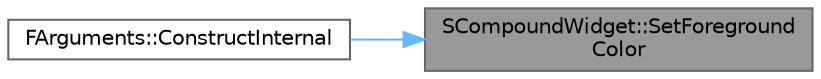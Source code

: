 digraph "SCompoundWidget::SetForegroundColor"
{
 // INTERACTIVE_SVG=YES
 // LATEX_PDF_SIZE
  bgcolor="transparent";
  edge [fontname=Helvetica,fontsize=10,labelfontname=Helvetica,labelfontsize=10];
  node [fontname=Helvetica,fontsize=10,shape=box,height=0.2,width=0.4];
  rankdir="RL";
  Node1 [id="Node000001",label="SCompoundWidget::SetForeground\lColor",height=0.2,width=0.4,color="gray40", fillcolor="grey60", style="filled", fontcolor="black",tooltip="Sets the widget's foreground color."];
  Node1 -> Node2 [id="edge1_Node000001_Node000002",dir="back",color="steelblue1",style="solid",tooltip=" "];
  Node2 [id="Node000002",label="FArguments::ConstructInternal",height=0.2,width=0.4,color="grey40", fillcolor="white", style="filled",URL="$d4/dd9/classSTableRow.html#a25bbe3b1164ce8d0fdc51ae930ae4013",tooltip=" "];
}

